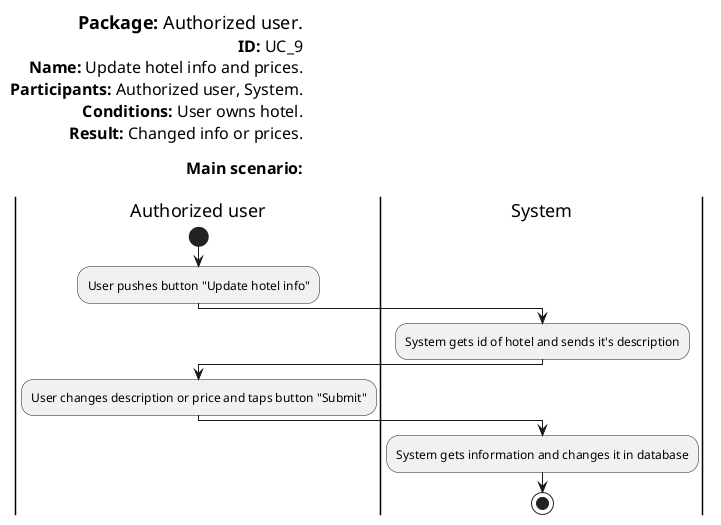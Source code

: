 @startuml
left header
<font color=000 size=18><b>Package:</b> Authorized user.
<font color=000 size=16><b>ID:</b> UC_9
<font color=000 size=16><b>Name:</b> Update hotel info and prices.
<font color=000 size=16><b>Participants:</b> Authorized user, System.
<font color=000 size=16><b>Conditions:</b> User owns hotel.
<font color=000 size=16><b>Result:</b> Changed info or prices.

<font color=000 size=16><b>Main scenario:</b>

end header
|Authorized user|
start
:User pushes button "Update hotel info";
|System|
:System gets id of hotel and sends it's description;
|Authorized user|
:User changes description or price and taps button "Submit";
|System|
:System gets information and changes it in database;
stop
@enduml
